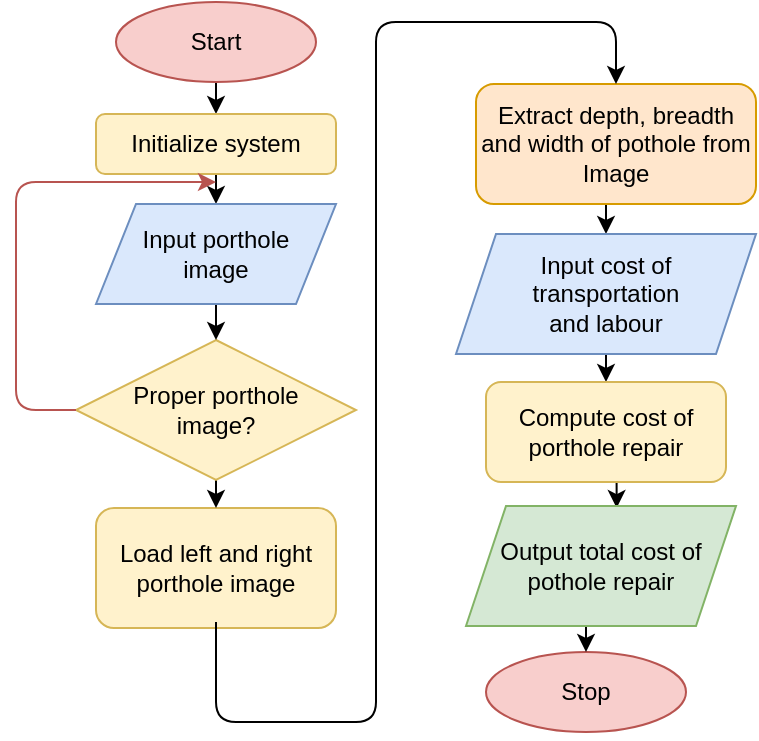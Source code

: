 <mxfile version="13.6.6" type="github"><diagram id="0t7q0SKPceaXiRoL5ul8" name="Page-1"><mxGraphModel dx="868" dy="479" grid="1" gridSize="10" guides="1" tooltips="1" connect="1" arrows="1" fold="1" page="1" pageScale="1" pageWidth="850" pageHeight="1100" math="0" shadow="0"><root><mxCell id="0"/><mxCell id="1" parent="0"/><mxCell id="Y6EXiiiwclp9hLwZtm-_-15" style="edgeStyle=orthogonalEdgeStyle;rounded=0;orthogonalLoop=1;jettySize=auto;html=1;exitX=0.5;exitY=1;exitDx=0;exitDy=0;entryX=0.5;entryY=0;entryDx=0;entryDy=0;" edge="1" parent="1" source="Y6EXiiiwclp9hLwZtm-_-1" target="Y6EXiiiwclp9hLwZtm-_-2"><mxGeometry relative="1" as="geometry"/></mxCell><mxCell id="Y6EXiiiwclp9hLwZtm-_-1" value="Start" style="ellipse;whiteSpace=wrap;html=1;fillColor=#f8cecc;strokeColor=#b85450;" vertex="1" parent="1"><mxGeometry x="260" y="60" width="100" height="40" as="geometry"/></mxCell><mxCell id="Y6EXiiiwclp9hLwZtm-_-16" style="edgeStyle=orthogonalEdgeStyle;rounded=0;orthogonalLoop=1;jettySize=auto;html=1;exitX=0.5;exitY=1;exitDx=0;exitDy=0;entryX=0.5;entryY=0;entryDx=0;entryDy=0;" edge="1" parent="1" source="Y6EXiiiwclp9hLwZtm-_-2" target="Y6EXiiiwclp9hLwZtm-_-5"><mxGeometry relative="1" as="geometry"/></mxCell><mxCell id="Y6EXiiiwclp9hLwZtm-_-2" value="&lt;p&gt;Initialize system &lt;br&gt;&lt;/p&gt;" style="rounded=1;whiteSpace=wrap;html=1;fillColor=#fff2cc;strokeColor=#d6b656;" vertex="1" parent="1"><mxGeometry x="250" y="116" width="120" height="30" as="geometry"/></mxCell><mxCell id="Y6EXiiiwclp9hLwZtm-_-3" value="Load left and right porthole image" style="rounded=1;whiteSpace=wrap;html=1;fillColor=#fff2cc;strokeColor=#d6b656;" vertex="1" parent="1"><mxGeometry x="250" y="313" width="120" height="60" as="geometry"/></mxCell><mxCell id="Y6EXiiiwclp9hLwZtm-_-18" style="edgeStyle=orthogonalEdgeStyle;rounded=0;orthogonalLoop=1;jettySize=auto;html=1;exitX=0.5;exitY=1;exitDx=0;exitDy=0;entryX=0.5;entryY=0;entryDx=0;entryDy=0;" edge="1" parent="1" source="Y6EXiiiwclp9hLwZtm-_-4" target="Y6EXiiiwclp9hLwZtm-_-3"><mxGeometry relative="1" as="geometry"/></mxCell><mxCell id="Y6EXiiiwclp9hLwZtm-_-4" value="&lt;div&gt;Proper porthole &lt;br&gt;&lt;/div&gt;&lt;div&gt;image?&lt;/div&gt;" style="rhombus;whiteSpace=wrap;html=1;fillColor=#fff2cc;strokeColor=#d6b656;" vertex="1" parent="1"><mxGeometry x="240" y="229" width="140" height="70" as="geometry"/></mxCell><mxCell id="Y6EXiiiwclp9hLwZtm-_-17" style="edgeStyle=orthogonalEdgeStyle;rounded=0;orthogonalLoop=1;jettySize=auto;html=1;exitX=0.5;exitY=1;exitDx=0;exitDy=0;entryX=0.5;entryY=0;entryDx=0;entryDy=0;" edge="1" parent="1" source="Y6EXiiiwclp9hLwZtm-_-5" target="Y6EXiiiwclp9hLwZtm-_-4"><mxGeometry relative="1" as="geometry"/></mxCell><mxCell id="Y6EXiiiwclp9hLwZtm-_-5" value="&lt;div&gt;Input porthole &lt;br&gt;&lt;/div&gt;&lt;div&gt;image&lt;/div&gt;" style="shape=parallelogram;perimeter=parallelogramPerimeter;whiteSpace=wrap;html=1;fixedSize=1;fillColor=#dae8fc;strokeColor=#6c8ebf;" vertex="1" parent="1"><mxGeometry x="250" y="161" width="120" height="50" as="geometry"/></mxCell><mxCell id="Y6EXiiiwclp9hLwZtm-_-32" style="edgeStyle=orthogonalEdgeStyle;rounded=0;orthogonalLoop=1;jettySize=auto;html=1;exitX=0.5;exitY=1;exitDx=0;exitDy=0;entryX=0.5;entryY=0;entryDx=0;entryDy=0;shadow=0;" edge="1" parent="1" source="Y6EXiiiwclp9hLwZtm-_-6" target="Y6EXiiiwclp9hLwZtm-_-8"><mxGeometry relative="1" as="geometry"/></mxCell><mxCell id="Y6EXiiiwclp9hLwZtm-_-6" value="&lt;p&gt;Extract depth, breadth and width of pothole from Image&lt;/p&gt;" style="rounded=1;whiteSpace=wrap;html=1;fillColor=#ffe6cc;strokeColor=#d79b00;" vertex="1" parent="1"><mxGeometry x="440" y="101" width="140" height="60" as="geometry"/></mxCell><mxCell id="Y6EXiiiwclp9hLwZtm-_-33" style="edgeStyle=orthogonalEdgeStyle;rounded=0;orthogonalLoop=1;jettySize=auto;html=1;exitX=0.5;exitY=1;exitDx=0;exitDy=0;entryX=0.5;entryY=0;entryDx=0;entryDy=0;shadow=0;" edge="1" parent="1" source="Y6EXiiiwclp9hLwZtm-_-8" target="Y6EXiiiwclp9hLwZtm-_-9"><mxGeometry relative="1" as="geometry"/></mxCell><mxCell id="Y6EXiiiwclp9hLwZtm-_-8" value="&lt;div&gt;Input cost of &lt;br&gt;&lt;/div&gt;&lt;div&gt;transportation &lt;br&gt;&lt;/div&gt;&lt;div&gt;and labour&lt;br&gt;&lt;/div&gt;" style="shape=parallelogram;perimeter=parallelogramPerimeter;whiteSpace=wrap;html=1;fixedSize=1;fillColor=#dae8fc;strokeColor=#6c8ebf;" vertex="1" parent="1"><mxGeometry x="430" y="176" width="150" height="60" as="geometry"/></mxCell><mxCell id="Y6EXiiiwclp9hLwZtm-_-34" style="edgeStyle=orthogonalEdgeStyle;rounded=0;orthogonalLoop=1;jettySize=auto;html=1;exitX=0.5;exitY=1;exitDx=0;exitDy=0;entryX=0.558;entryY=0.017;entryDx=0;entryDy=0;entryPerimeter=0;shadow=0;" edge="1" parent="1" source="Y6EXiiiwclp9hLwZtm-_-9" target="Y6EXiiiwclp9hLwZtm-_-14"><mxGeometry relative="1" as="geometry"/></mxCell><mxCell id="Y6EXiiiwclp9hLwZtm-_-9" value="&lt;p&gt;Compute cost of porthole repair&lt;/p&gt;" style="rounded=1;whiteSpace=wrap;html=1;fillColor=#fff2cc;strokeColor=#d6b656;" vertex="1" parent="1"><mxGeometry x="445" y="250" width="120" height="50" as="geometry"/></mxCell><mxCell id="Y6EXiiiwclp9hLwZtm-_-10" value="Stop" style="ellipse;whiteSpace=wrap;html=1;fillColor=#f8cecc;strokeColor=#b85450;" vertex="1" parent="1"><mxGeometry x="445" y="385" width="100" height="40" as="geometry"/></mxCell><mxCell id="Y6EXiiiwclp9hLwZtm-_-35" style="edgeStyle=orthogonalEdgeStyle;rounded=0;orthogonalLoop=1;jettySize=auto;html=1;exitX=0.5;exitY=1;exitDx=0;exitDy=0;entryX=0.5;entryY=0;entryDx=0;entryDy=0;shadow=0;" edge="1" parent="1" source="Y6EXiiiwclp9hLwZtm-_-14" target="Y6EXiiiwclp9hLwZtm-_-10"><mxGeometry relative="1" as="geometry"/></mxCell><mxCell id="Y6EXiiiwclp9hLwZtm-_-14" value="&lt;p&gt;Output total cost of pothole repair&lt;/p&gt;" style="shape=parallelogram;perimeter=parallelogramPerimeter;whiteSpace=wrap;html=1;fixedSize=1;fillColor=#d5e8d4;strokeColor=#82b366;" vertex="1" parent="1"><mxGeometry x="435" y="312" width="135" height="60" as="geometry"/></mxCell><mxCell id="Y6EXiiiwclp9hLwZtm-_-30" value="" style="endArrow=classic;html=1;shadow=0;entryX=0.5;entryY=0;entryDx=0;entryDy=0;exitX=0.5;exitY=0.95;exitDx=0;exitDy=0;exitPerimeter=0;fillColor=#e1d5e7;" edge="1" parent="1" source="Y6EXiiiwclp9hLwZtm-_-3" target="Y6EXiiiwclp9hLwZtm-_-6"><mxGeometry width="50" height="50" relative="1" as="geometry"><mxPoint x="310" y="380" as="sourcePoint"/><mxPoint x="440" y="90" as="targetPoint"/><Array as="points"><mxPoint x="310" y="420"/><mxPoint x="390" y="420"/><mxPoint x="390" y="70"/><mxPoint x="510" y="70"/></Array></mxGeometry></mxCell><mxCell id="Y6EXiiiwclp9hLwZtm-_-36" value="" style="endArrow=classic;html=1;shadow=0;exitX=0;exitY=0.5;exitDx=0;exitDy=0;fillColor=#f8cecc;strokeColor=#b85450;" edge="1" parent="1" source="Y6EXiiiwclp9hLwZtm-_-4"><mxGeometry width="50" height="50" relative="1" as="geometry"><mxPoint x="50" y="360" as="sourcePoint"/><mxPoint x="310" y="150" as="targetPoint"/><Array as="points"><mxPoint x="210" y="264"/><mxPoint x="210" y="150"/></Array></mxGeometry></mxCell></root></mxGraphModel></diagram></mxfile>